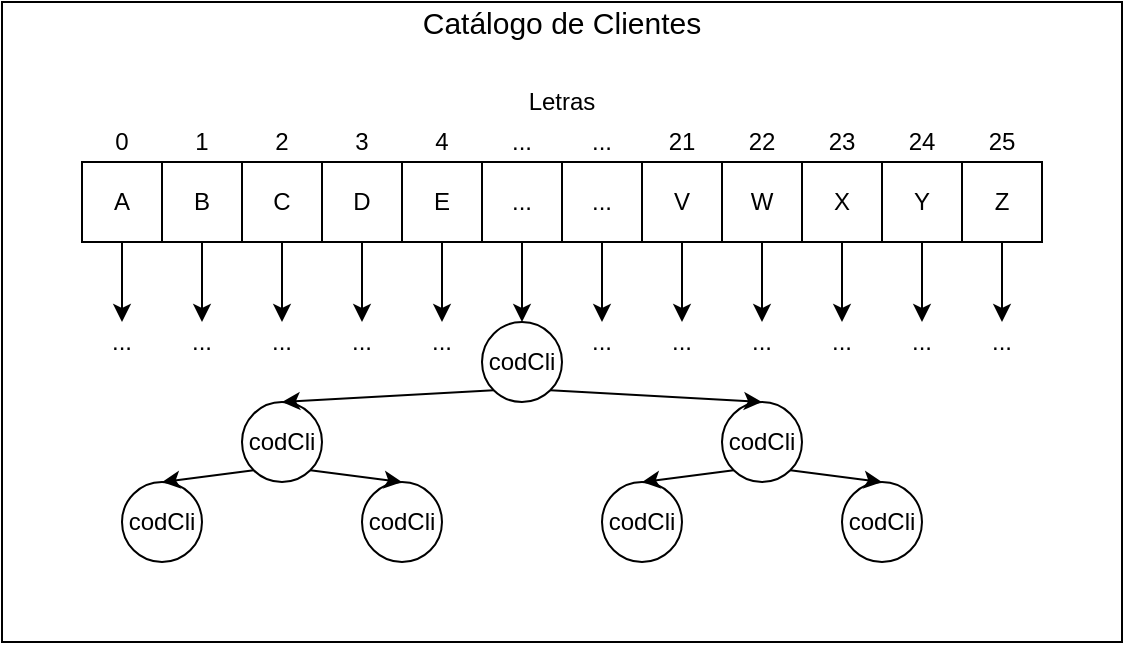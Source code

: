 <mxfile version="10.6.0" type="device"><diagram id="8GkzO-2iXQMkuJmufmp5" name="Page-1"><mxGraphModel dx="840" dy="416" grid="1" gridSize="10" guides="1" tooltips="1" connect="1" arrows="1" fold="1" page="1" pageScale="1" pageWidth="850" pageHeight="1100" math="0" shadow="0"><root><mxCell id="0"/><mxCell id="1" parent="0"/><mxCell id="2WYAGC3ekxAIEiTmy_mu-112" value="" style="rounded=0;whiteSpace=wrap;html=1;" parent="1" vertex="1"><mxGeometry x="80" y="40" width="560" height="320" as="geometry"/></mxCell><mxCell id="2WYAGC3ekxAIEiTmy_mu-1" value="A" style="whiteSpace=wrap;html=1;aspect=fixed;" parent="1" vertex="1"><mxGeometry x="120" y="120" width="40" height="40" as="geometry"/></mxCell><mxCell id="2WYAGC3ekxAIEiTmy_mu-2" value="B" style="whiteSpace=wrap;html=1;aspect=fixed;" parent="1" vertex="1"><mxGeometry x="160" y="120" width="40" height="40" as="geometry"/></mxCell><mxCell id="2WYAGC3ekxAIEiTmy_mu-4" value="D" style="whiteSpace=wrap;html=1;aspect=fixed;" parent="1" vertex="1"><mxGeometry x="240" y="120" width="40" height="40" as="geometry"/></mxCell><mxCell id="2WYAGC3ekxAIEiTmy_mu-7" value="E" style="whiteSpace=wrap;html=1;aspect=fixed;" parent="1" vertex="1"><mxGeometry x="280" y="120" width="40" height="40" as="geometry"/></mxCell><mxCell id="2WYAGC3ekxAIEiTmy_mu-8" value="..." style="whiteSpace=wrap;html=1;aspect=fixed;" parent="1" vertex="1"><mxGeometry x="320" y="120" width="40" height="40" as="geometry"/></mxCell><mxCell id="2WYAGC3ekxAIEiTmy_mu-10" value="V" style="whiteSpace=wrap;html=1;aspect=fixed;" parent="1" vertex="1"><mxGeometry x="400" y="120" width="40" height="40" as="geometry"/></mxCell><mxCell id="2WYAGC3ekxAIEiTmy_mu-11" value="W" style="whiteSpace=wrap;html=1;aspect=fixed;" parent="1" vertex="1"><mxGeometry x="440" y="120" width="40" height="40" as="geometry"/></mxCell><mxCell id="2WYAGC3ekxAIEiTmy_mu-12" value="X" style="whiteSpace=wrap;html=1;aspect=fixed;" parent="1" vertex="1"><mxGeometry x="480" y="120" width="40" height="40" as="geometry"/></mxCell><mxCell id="2WYAGC3ekxAIEiTmy_mu-13" value="Y" style="whiteSpace=wrap;html=1;aspect=fixed;" parent="1" vertex="1"><mxGeometry x="520" y="120" width="40" height="40" as="geometry"/></mxCell><mxCell id="2WYAGC3ekxAIEiTmy_mu-14" value="Z" style="whiteSpace=wrap;html=1;aspect=fixed;" parent="1" vertex="1"><mxGeometry x="560" y="120" width="40" height="40" as="geometry"/></mxCell><mxCell id="2WYAGC3ekxAIEiTmy_mu-15" value="&lt;span&gt;codCli&lt;/span&gt;&lt;br&gt;" style="ellipse;whiteSpace=wrap;html=1;aspect=fixed;" parent="1" vertex="1"><mxGeometry x="320" y="200" width="40" height="40" as="geometry"/></mxCell><mxCell id="2WYAGC3ekxAIEiTmy_mu-16" value="Letras" style="text;html=1;strokeColor=none;fillColor=none;align=center;verticalAlign=middle;whiteSpace=wrap;rounded=0;" parent="1" vertex="1"><mxGeometry x="340" y="80" width="40" height="20" as="geometry"/></mxCell><mxCell id="2WYAGC3ekxAIEiTmy_mu-17" value="" style="endArrow=classic;html=1;exitX=0.5;exitY=1;exitDx=0;exitDy=0;entryX=0.5;entryY=0;entryDx=0;entryDy=0;" parent="1" source="2WYAGC3ekxAIEiTmy_mu-8" target="2WYAGC3ekxAIEiTmy_mu-15" edge="1"><mxGeometry width="50" height="50" relative="1" as="geometry"><mxPoint x="120" y="310" as="sourcePoint"/><mxPoint x="170" y="260" as="targetPoint"/></mxGeometry></mxCell><mxCell id="2WYAGC3ekxAIEiTmy_mu-18" value="&lt;span&gt;codCli&lt;/span&gt;&lt;br&gt;" style="ellipse;whiteSpace=wrap;html=1;aspect=fixed;" parent="1" vertex="1"><mxGeometry x="200" y="240" width="40" height="40" as="geometry"/></mxCell><mxCell id="2WYAGC3ekxAIEiTmy_mu-19" value="&lt;span&gt;codCli&lt;/span&gt;&lt;br&gt;" style="ellipse;whiteSpace=wrap;html=1;aspect=fixed;" parent="1" vertex="1"><mxGeometry x="440" y="240" width="40" height="40" as="geometry"/></mxCell><mxCell id="2WYAGC3ekxAIEiTmy_mu-20" value="&lt;span&gt;codCli&lt;/span&gt;&lt;br&gt;" style="ellipse;whiteSpace=wrap;html=1;aspect=fixed;" parent="1" vertex="1"><mxGeometry x="140" y="280" width="40" height="40" as="geometry"/></mxCell><mxCell id="2WYAGC3ekxAIEiTmy_mu-21" value="&lt;span&gt;codCli&lt;/span&gt;&lt;br&gt;" style="ellipse;whiteSpace=wrap;html=1;aspect=fixed;" parent="1" vertex="1"><mxGeometry x="260" y="280" width="40" height="40" as="geometry"/></mxCell><mxCell id="2WYAGC3ekxAIEiTmy_mu-22" value="&lt;span&gt;codCli&lt;/span&gt;&lt;br&gt;" style="ellipse;whiteSpace=wrap;html=1;aspect=fixed;" parent="1" vertex="1"><mxGeometry x="380" y="280" width="40" height="40" as="geometry"/></mxCell><mxCell id="2WYAGC3ekxAIEiTmy_mu-23" value="&lt;span&gt;codCli&lt;/span&gt;&lt;br&gt;" style="ellipse;whiteSpace=wrap;html=1;aspect=fixed;" parent="1" vertex="1"><mxGeometry x="500" y="280" width="40" height="40" as="geometry"/></mxCell><mxCell id="2WYAGC3ekxAIEiTmy_mu-24" value="" style="endArrow=classic;html=1;exitX=0;exitY=1;exitDx=0;exitDy=0;entryX=0.5;entryY=0;entryDx=0;entryDy=0;" parent="1" source="2WYAGC3ekxAIEiTmy_mu-15" target="2WYAGC3ekxAIEiTmy_mu-18" edge="1"><mxGeometry width="50" height="50" relative="1" as="geometry"><mxPoint x="120" y="390" as="sourcePoint"/><mxPoint x="170" y="340" as="targetPoint"/></mxGeometry></mxCell><mxCell id="2WYAGC3ekxAIEiTmy_mu-25" value="" style="endArrow=classic;html=1;exitX=0;exitY=1;exitDx=0;exitDy=0;entryX=0.5;entryY=0;entryDx=0;entryDy=0;" parent="1" source="2WYAGC3ekxAIEiTmy_mu-18" target="2WYAGC3ekxAIEiTmy_mu-20" edge="1"><mxGeometry width="50" height="50" relative="1" as="geometry"><mxPoint x="330" y="230" as="sourcePoint"/><mxPoint x="230" y="250" as="targetPoint"/></mxGeometry></mxCell><mxCell id="2WYAGC3ekxAIEiTmy_mu-27" value="" style="endArrow=classic;html=1;exitX=1;exitY=1;exitDx=0;exitDy=0;entryX=0.5;entryY=0;entryDx=0;entryDy=0;" parent="1" source="2WYAGC3ekxAIEiTmy_mu-18" target="2WYAGC3ekxAIEiTmy_mu-21" edge="1"><mxGeometry width="50" height="50" relative="1" as="geometry"><mxPoint x="216" y="284" as="sourcePoint"/><mxPoint x="170" y="290" as="targetPoint"/></mxGeometry></mxCell><mxCell id="2WYAGC3ekxAIEiTmy_mu-28" value="" style="endArrow=classic;html=1;exitX=0;exitY=1;exitDx=0;exitDy=0;entryX=0.5;entryY=0;entryDx=0;entryDy=0;" parent="1" source="2WYAGC3ekxAIEiTmy_mu-19" target="2WYAGC3ekxAIEiTmy_mu-22" edge="1"><mxGeometry width="50" height="50" relative="1" as="geometry"><mxPoint x="226" y="294" as="sourcePoint"/><mxPoint x="180" y="300" as="targetPoint"/></mxGeometry></mxCell><mxCell id="2WYAGC3ekxAIEiTmy_mu-29" value="" style="endArrow=classic;html=1;exitX=1;exitY=1;exitDx=0;exitDy=0;entryX=0.5;entryY=0;entryDx=0;entryDy=0;" parent="1" source="2WYAGC3ekxAIEiTmy_mu-19" target="2WYAGC3ekxAIEiTmy_mu-23" edge="1"><mxGeometry width="50" height="50" relative="1" as="geometry"><mxPoint x="236" y="304" as="sourcePoint"/><mxPoint x="190" y="310" as="targetPoint"/></mxGeometry></mxCell><mxCell id="2WYAGC3ekxAIEiTmy_mu-30" value="" style="endArrow=classic;html=1;exitX=1;exitY=1;exitDx=0;exitDy=0;entryX=0.5;entryY=0;entryDx=0;entryDy=0;" parent="1" source="2WYAGC3ekxAIEiTmy_mu-15" target="2WYAGC3ekxAIEiTmy_mu-19" edge="1"><mxGeometry width="50" height="50" relative="1" as="geometry"><mxPoint x="246" y="314" as="sourcePoint"/><mxPoint x="200" y="320" as="targetPoint"/></mxGeometry></mxCell><mxCell id="2WYAGC3ekxAIEiTmy_mu-43" value="..." style="whiteSpace=wrap;html=1;aspect=fixed;" parent="1" vertex="1"><mxGeometry x="360" y="120" width="40" height="40" as="geometry"/></mxCell><mxCell id="2WYAGC3ekxAIEiTmy_mu-44" value="C" style="whiteSpace=wrap;html=1;aspect=fixed;" parent="1" vertex="1"><mxGeometry x="200" y="120" width="40" height="40" as="geometry"/></mxCell><mxCell id="2WYAGC3ekxAIEiTmy_mu-45" value="0" style="text;html=1;strokeColor=none;fillColor=none;align=center;verticalAlign=middle;whiteSpace=wrap;rounded=0;" parent="1" vertex="1"><mxGeometry x="120" y="100" width="40" height="20" as="geometry"/></mxCell><mxCell id="2WYAGC3ekxAIEiTmy_mu-47" value="1" style="text;html=1;strokeColor=none;fillColor=none;align=center;verticalAlign=middle;whiteSpace=wrap;rounded=0;" parent="1" vertex="1"><mxGeometry x="160" y="100" width="40" height="20" as="geometry"/></mxCell><mxCell id="2WYAGC3ekxAIEiTmy_mu-48" value="2" style="text;html=1;strokeColor=none;fillColor=none;align=center;verticalAlign=middle;whiteSpace=wrap;rounded=0;" parent="1" vertex="1"><mxGeometry x="200" y="100" width="40" height="20" as="geometry"/></mxCell><mxCell id="2WYAGC3ekxAIEiTmy_mu-49" value="3" style="text;html=1;strokeColor=none;fillColor=none;align=center;verticalAlign=middle;whiteSpace=wrap;rounded=0;" parent="1" vertex="1"><mxGeometry x="240" y="100" width="40" height="20" as="geometry"/></mxCell><mxCell id="2WYAGC3ekxAIEiTmy_mu-50" value="4" style="text;html=1;strokeColor=none;fillColor=none;align=center;verticalAlign=middle;whiteSpace=wrap;rounded=0;" parent="1" vertex="1"><mxGeometry x="280" y="100" width="40" height="20" as="geometry"/></mxCell><mxCell id="2WYAGC3ekxAIEiTmy_mu-51" value="...&lt;br&gt;" style="text;html=1;strokeColor=none;fillColor=none;align=center;verticalAlign=middle;whiteSpace=wrap;rounded=0;" parent="1" vertex="1"><mxGeometry x="320" y="100" width="40" height="20" as="geometry"/></mxCell><mxCell id="2WYAGC3ekxAIEiTmy_mu-52" value="...&lt;br&gt;" style="text;html=1;strokeColor=none;fillColor=none;align=center;verticalAlign=middle;whiteSpace=wrap;rounded=0;" parent="1" vertex="1"><mxGeometry x="360" y="100" width="40" height="20" as="geometry"/></mxCell><mxCell id="2WYAGC3ekxAIEiTmy_mu-53" value="21&lt;br&gt;" style="text;html=1;strokeColor=none;fillColor=none;align=center;verticalAlign=middle;whiteSpace=wrap;rounded=0;" parent="1" vertex="1"><mxGeometry x="400" y="100" width="40" height="20" as="geometry"/></mxCell><mxCell id="2WYAGC3ekxAIEiTmy_mu-54" value="22" style="text;html=1;strokeColor=none;fillColor=none;align=center;verticalAlign=middle;whiteSpace=wrap;rounded=0;" parent="1" vertex="1"><mxGeometry x="440" y="100" width="40" height="20" as="geometry"/></mxCell><mxCell id="2WYAGC3ekxAIEiTmy_mu-55" value="23" style="text;html=1;strokeColor=none;fillColor=none;align=center;verticalAlign=middle;whiteSpace=wrap;rounded=0;" parent="1" vertex="1"><mxGeometry x="480" y="100" width="40" height="20" as="geometry"/></mxCell><mxCell id="2WYAGC3ekxAIEiTmy_mu-56" value="24" style="text;html=1;strokeColor=none;fillColor=none;align=center;verticalAlign=middle;whiteSpace=wrap;rounded=0;" parent="1" vertex="1"><mxGeometry x="520" y="100" width="40" height="20" as="geometry"/></mxCell><mxCell id="2WYAGC3ekxAIEiTmy_mu-57" value="25" style="text;html=1;strokeColor=none;fillColor=none;align=center;verticalAlign=middle;whiteSpace=wrap;rounded=0;" parent="1" vertex="1"><mxGeometry x="560" y="100" width="40" height="20" as="geometry"/></mxCell><mxCell id="2WYAGC3ekxAIEiTmy_mu-60" value="" style="endArrow=classic;html=1;exitX=0.5;exitY=1;exitDx=0;exitDy=0;" parent="1" edge="1"><mxGeometry width="50" height="50" relative="1" as="geometry"><mxPoint x="540" y="160" as="sourcePoint"/><mxPoint x="540" y="200" as="targetPoint"/></mxGeometry></mxCell><mxCell id="2WYAGC3ekxAIEiTmy_mu-62" value="...&lt;br&gt;" style="text;html=1;strokeColor=none;fillColor=none;align=center;verticalAlign=middle;whiteSpace=wrap;rounded=0;" parent="1" vertex="1"><mxGeometry x="520" y="200" width="40" height="20" as="geometry"/></mxCell><mxCell id="2WYAGC3ekxAIEiTmy_mu-69" value="" style="endArrow=classic;html=1;exitX=0.5;exitY=1;exitDx=0;exitDy=0;" parent="1" edge="1"><mxGeometry width="50" height="50" relative="1" as="geometry"><mxPoint x="420" y="160" as="sourcePoint"/><mxPoint x="420" y="200" as="targetPoint"/></mxGeometry></mxCell><mxCell id="2WYAGC3ekxAIEiTmy_mu-70" value="...&lt;br&gt;" style="text;html=1;strokeColor=none;fillColor=none;align=center;verticalAlign=middle;whiteSpace=wrap;rounded=0;" parent="1" vertex="1"><mxGeometry x="400" y="200" width="40" height="20" as="geometry"/></mxCell><mxCell id="2WYAGC3ekxAIEiTmy_mu-71" value="" style="endArrow=classic;html=1;exitX=0.5;exitY=1;exitDx=0;exitDy=0;" parent="1" edge="1"><mxGeometry width="50" height="50" relative="1" as="geometry"><mxPoint x="460" y="160" as="sourcePoint"/><mxPoint x="460" y="200" as="targetPoint"/></mxGeometry></mxCell><mxCell id="2WYAGC3ekxAIEiTmy_mu-72" value="...&lt;br&gt;" style="text;html=1;strokeColor=none;fillColor=none;align=center;verticalAlign=middle;whiteSpace=wrap;rounded=0;" parent="1" vertex="1"><mxGeometry x="440" y="200" width="40" height="20" as="geometry"/></mxCell><mxCell id="2WYAGC3ekxAIEiTmy_mu-73" value="" style="endArrow=classic;html=1;exitX=0.5;exitY=1;exitDx=0;exitDy=0;" parent="1" edge="1"><mxGeometry width="50" height="50" relative="1" as="geometry"><mxPoint x="500" y="160" as="sourcePoint"/><mxPoint x="500" y="200" as="targetPoint"/></mxGeometry></mxCell><mxCell id="2WYAGC3ekxAIEiTmy_mu-74" value="...&lt;br&gt;" style="text;html=1;strokeColor=none;fillColor=none;align=center;verticalAlign=middle;whiteSpace=wrap;rounded=0;" parent="1" vertex="1"><mxGeometry x="480" y="200" width="40" height="20" as="geometry"/></mxCell><mxCell id="2WYAGC3ekxAIEiTmy_mu-75" value="" style="endArrow=classic;html=1;exitX=0.5;exitY=1;exitDx=0;exitDy=0;" parent="1" edge="1"><mxGeometry width="50" height="50" relative="1" as="geometry"><mxPoint x="580" y="160" as="sourcePoint"/><mxPoint x="580" y="200" as="targetPoint"/></mxGeometry></mxCell><mxCell id="2WYAGC3ekxAIEiTmy_mu-76" value="...&lt;br&gt;" style="text;html=1;strokeColor=none;fillColor=none;align=center;verticalAlign=middle;whiteSpace=wrap;rounded=0;" parent="1" vertex="1"><mxGeometry x="560" y="200" width="40" height="20" as="geometry"/></mxCell><mxCell id="2WYAGC3ekxAIEiTmy_mu-77" value="" style="endArrow=classic;html=1;exitX=0.5;exitY=1;exitDx=0;exitDy=0;" parent="1" edge="1"><mxGeometry width="50" height="50" relative="1" as="geometry"><mxPoint x="380" y="160" as="sourcePoint"/><mxPoint x="380" y="200" as="targetPoint"/></mxGeometry></mxCell><mxCell id="2WYAGC3ekxAIEiTmy_mu-78" value="...&lt;br&gt;" style="text;html=1;strokeColor=none;fillColor=none;align=center;verticalAlign=middle;whiteSpace=wrap;rounded=0;" parent="1" vertex="1"><mxGeometry x="360" y="200" width="40" height="20" as="geometry"/></mxCell><mxCell id="2WYAGC3ekxAIEiTmy_mu-79" value="" style="endArrow=classic;html=1;exitX=0.5;exitY=1;exitDx=0;exitDy=0;" parent="1" edge="1"><mxGeometry width="50" height="50" relative="1" as="geometry"><mxPoint x="300" y="160" as="sourcePoint"/><mxPoint x="300" y="200" as="targetPoint"/></mxGeometry></mxCell><mxCell id="2WYAGC3ekxAIEiTmy_mu-80" value="...&lt;br&gt;" style="text;html=1;strokeColor=none;fillColor=none;align=center;verticalAlign=middle;whiteSpace=wrap;rounded=0;" parent="1" vertex="1"><mxGeometry x="280" y="200" width="40" height="20" as="geometry"/></mxCell><mxCell id="2WYAGC3ekxAIEiTmy_mu-81" value="" style="endArrow=classic;html=1;exitX=0.5;exitY=1;exitDx=0;exitDy=0;" parent="1" edge="1"><mxGeometry width="50" height="50" relative="1" as="geometry"><mxPoint x="260" y="160" as="sourcePoint"/><mxPoint x="260" y="200" as="targetPoint"/></mxGeometry></mxCell><mxCell id="2WYAGC3ekxAIEiTmy_mu-82" value="...&lt;br&gt;" style="text;html=1;strokeColor=none;fillColor=none;align=center;verticalAlign=middle;whiteSpace=wrap;rounded=0;" parent="1" vertex="1"><mxGeometry x="240" y="200" width="40" height="20" as="geometry"/></mxCell><mxCell id="2WYAGC3ekxAIEiTmy_mu-83" value="" style="endArrow=classic;html=1;exitX=0.5;exitY=1;exitDx=0;exitDy=0;" parent="1" edge="1"><mxGeometry width="50" height="50" relative="1" as="geometry"><mxPoint x="220" y="160" as="sourcePoint"/><mxPoint x="220" y="200" as="targetPoint"/></mxGeometry></mxCell><mxCell id="2WYAGC3ekxAIEiTmy_mu-84" value="...&lt;br&gt;" style="text;html=1;strokeColor=none;fillColor=none;align=center;verticalAlign=middle;whiteSpace=wrap;rounded=0;" parent="1" vertex="1"><mxGeometry x="200" y="200" width="40" height="20" as="geometry"/></mxCell><mxCell id="2WYAGC3ekxAIEiTmy_mu-85" value="" style="endArrow=classic;html=1;exitX=0.5;exitY=1;exitDx=0;exitDy=0;" parent="1" edge="1"><mxGeometry width="50" height="50" relative="1" as="geometry"><mxPoint x="180" y="160" as="sourcePoint"/><mxPoint x="180" y="200" as="targetPoint"/></mxGeometry></mxCell><mxCell id="2WYAGC3ekxAIEiTmy_mu-86" value="...&lt;br&gt;" style="text;html=1;strokeColor=none;fillColor=none;align=center;verticalAlign=middle;whiteSpace=wrap;rounded=0;" parent="1" vertex="1"><mxGeometry x="160" y="200" width="40" height="20" as="geometry"/></mxCell><mxCell id="2WYAGC3ekxAIEiTmy_mu-89" value="" style="endArrow=classic;html=1;" parent="1" source="2WYAGC3ekxAIEiTmy_mu-1" edge="1"><mxGeometry width="50" height="50" relative="1" as="geometry"><mxPoint x="140" y="160" as="sourcePoint"/><mxPoint x="140" y="200" as="targetPoint"/></mxGeometry></mxCell><mxCell id="2WYAGC3ekxAIEiTmy_mu-90" value="...&lt;br&gt;" style="text;html=1;strokeColor=none;fillColor=none;align=center;verticalAlign=middle;whiteSpace=wrap;rounded=0;" parent="1" vertex="1"><mxGeometry x="120" y="200" width="40" height="20" as="geometry"/></mxCell><mxCell id="2WYAGC3ekxAIEiTmy_mu-113" value="&lt;font style=&quot;font-size: 15px&quot;&gt;Catálogo de Clientes&lt;/font&gt;" style="text;html=1;strokeColor=none;fillColor=none;align=center;verticalAlign=middle;whiteSpace=wrap;rounded=0;" parent="1" vertex="1"><mxGeometry x="275" y="40" width="170" height="20" as="geometry"/></mxCell></root></mxGraphModel></diagram></mxfile>